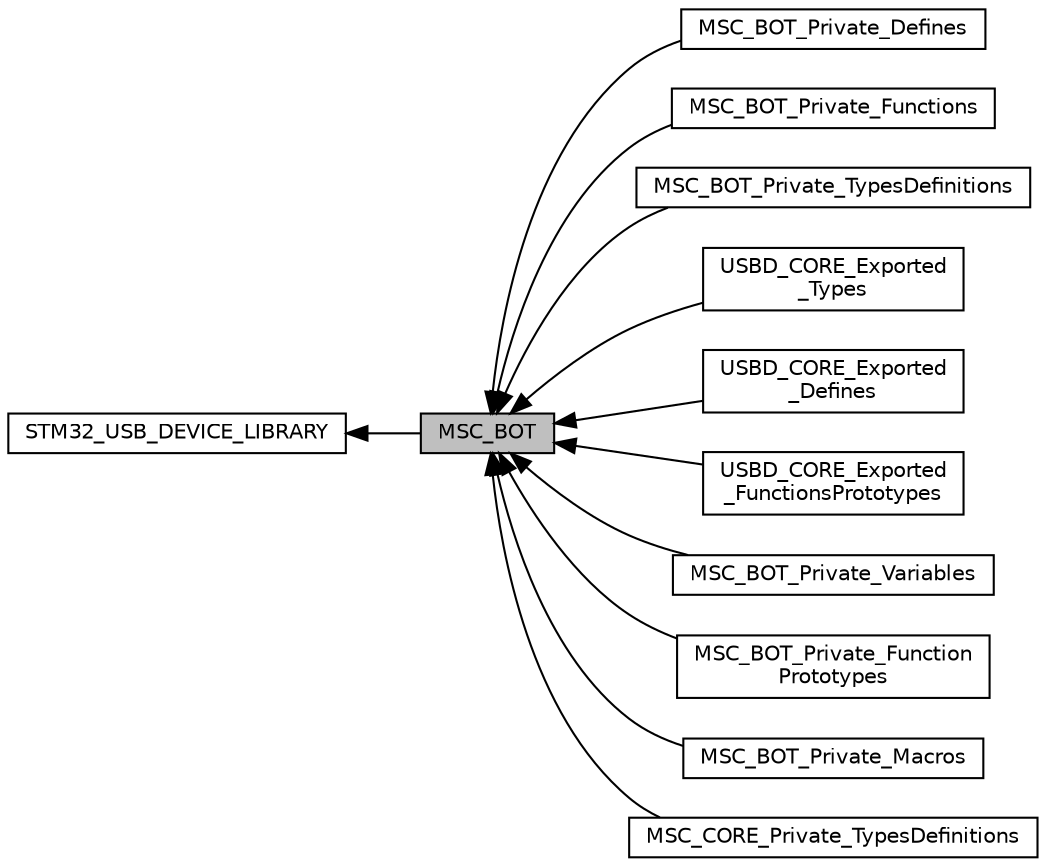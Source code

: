 digraph "MSC_BOT"
{
  edge [fontname="Helvetica",fontsize="10",labelfontname="Helvetica",labelfontsize="10"];
  node [fontname="Helvetica",fontsize="10",shape=record];
  rankdir=LR;
  Node7 [label="MSC_BOT_Private_Defines",height=0.2,width=0.4,color="black", fillcolor="white", style="filled",URL="$group___m_s_c___b_o_t___private___defines.html"];
  Node11 [label="MSC_BOT_Private_Functions",height=0.2,width=0.4,color="black", fillcolor="white", style="filled",URL="$group___m_s_c___b_o_t___private___functions.html"];
  Node1 [label="STM32_USB_DEVICE_LIBRARY",height=0.2,width=0.4,color="black", fillcolor="white", style="filled",URL="$group___s_t_m32___u_s_b___d_e_v_i_c_e___l_i_b_r_a_r_y.html"];
  Node6 [label="MSC_BOT_Private_TypesDefinitions",height=0.2,width=0.4,color="black", fillcolor="white", style="filled",URL="$group___m_s_c___b_o_t___private___types_definitions.html"];
  Node0 [label="MSC_BOT",height=0.2,width=0.4,color="black", fillcolor="grey75", style="filled", fontcolor="black"];
  Node4 [label="USBD_CORE_Exported\l_Types",height=0.2,width=0.4,color="black", fillcolor="white", style="filled",URL="$group___u_s_b_d___c_o_r_e___exported___types.html"];
  Node2 [label="USBD_CORE_Exported\l_Defines",height=0.2,width=0.4,color="black", fillcolor="white", style="filled",URL="$group___u_s_b_d___c_o_r_e___exported___defines.html"];
  Node5 [label="USBD_CORE_Exported\l_FunctionsPrototypes",height=0.2,width=0.4,color="black", fillcolor="white", style="filled",URL="$group___u_s_b_d___c_o_r_e___exported___functions_prototypes.html"];
  Node9 [label="MSC_BOT_Private_Variables",height=0.2,width=0.4,color="black", fillcolor="white", style="filled",URL="$group___m_s_c___b_o_t___private___variables.html"];
  Node10 [label="MSC_BOT_Private_Function\lPrototypes",height=0.2,width=0.4,color="black", fillcolor="white", style="filled",URL="$group___m_s_c___b_o_t___private___function_prototypes.html"];
  Node8 [label="MSC_BOT_Private_Macros",height=0.2,width=0.4,color="black", fillcolor="white", style="filled",URL="$group___m_s_c___b_o_t___private___macros.html"];
  Node3 [label="MSC_CORE_Private_TypesDefinitions",height=0.2,width=0.4,color="black", fillcolor="white", style="filled",URL="$group___m_s_c___c_o_r_e___private___types_definitions.html"];
  Node1->Node0 [shape=plaintext, dir="back", style="solid"];
  Node0->Node2 [shape=plaintext, dir="back", style="solid"];
  Node0->Node3 [shape=plaintext, dir="back", style="solid"];
  Node0->Node4 [shape=plaintext, dir="back", style="solid"];
  Node0->Node5 [shape=plaintext, dir="back", style="solid"];
  Node0->Node6 [shape=plaintext, dir="back", style="solid"];
  Node0->Node7 [shape=plaintext, dir="back", style="solid"];
  Node0->Node8 [shape=plaintext, dir="back", style="solid"];
  Node0->Node9 [shape=plaintext, dir="back", style="solid"];
  Node0->Node10 [shape=plaintext, dir="back", style="solid"];
  Node0->Node11 [shape=plaintext, dir="back", style="solid"];
}
